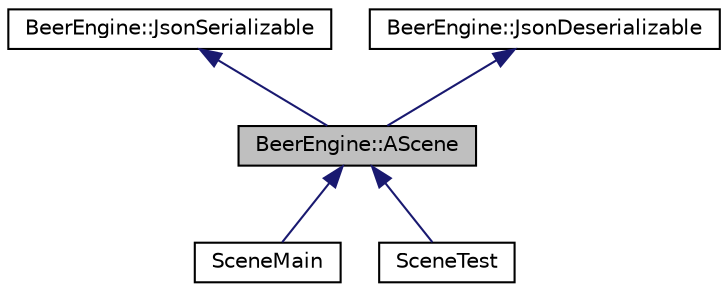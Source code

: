 digraph "BeerEngine::AScene"
{
  edge [fontname="Helvetica",fontsize="10",labelfontname="Helvetica",labelfontsize="10"];
  node [fontname="Helvetica",fontsize="10",shape=record];
  Node0 [label="BeerEngine::AScene",height=0.2,width=0.4,color="black", fillcolor="grey75", style="filled", fontcolor="black"];
  Node1 -> Node0 [dir="back",color="midnightblue",fontsize="10",style="solid",fontname="Helvetica"];
  Node1 [label="BeerEngine::JsonSerializable",height=0.2,width=0.4,color="black", fillcolor="white", style="filled",URL="$class_beer_engine_1_1_json_serializable.html"];
  Node2 -> Node0 [dir="back",color="midnightblue",fontsize="10",style="solid",fontname="Helvetica"];
  Node2 [label="BeerEngine::JsonDeserializable",height=0.2,width=0.4,color="black", fillcolor="white", style="filled",URL="$class_beer_engine_1_1_json_deserializable.html"];
  Node0 -> Node3 [dir="back",color="midnightblue",fontsize="10",style="solid",fontname="Helvetica"];
  Node3 [label="SceneMain",height=0.2,width=0.4,color="black", fillcolor="white", style="filled",URL="$class_scene_main.html"];
  Node0 -> Node4 [dir="back",color="midnightblue",fontsize="10",style="solid",fontname="Helvetica"];
  Node4 [label="SceneTest",height=0.2,width=0.4,color="black", fillcolor="white", style="filled",URL="$class_scene_test.html"];
}
